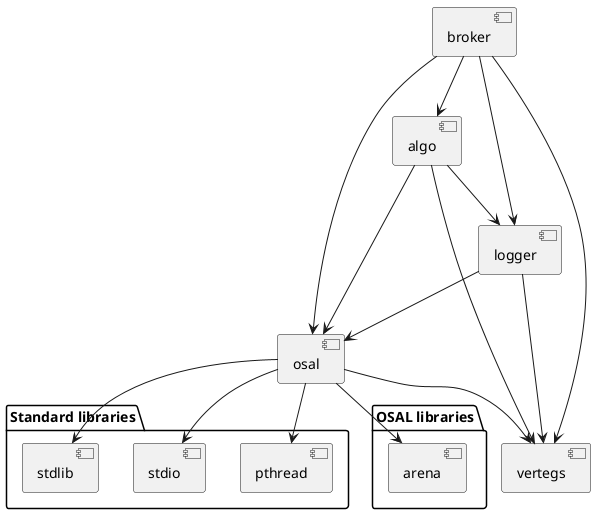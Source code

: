 @startuml "Submodules hierarchy"

package "Standard libraries" {
    [stdio]
    [stdlib]
    [pthread]
}

package "OSAL libraries" {
    [arena]
}

component [vertegs]
component [osal]
component [logger]
component [algo]
component [broker]

broker --> vertegs
broker --> osal
broker --> logger
broker --> algo
algo --> vertegs
algo --> osal
algo --> logger
logger --> vertegs
logger --> osal
osal --> vertegs
osal --> stdio
osal --> stdlib
osal --> pthread
osal --> arena

@enduml
